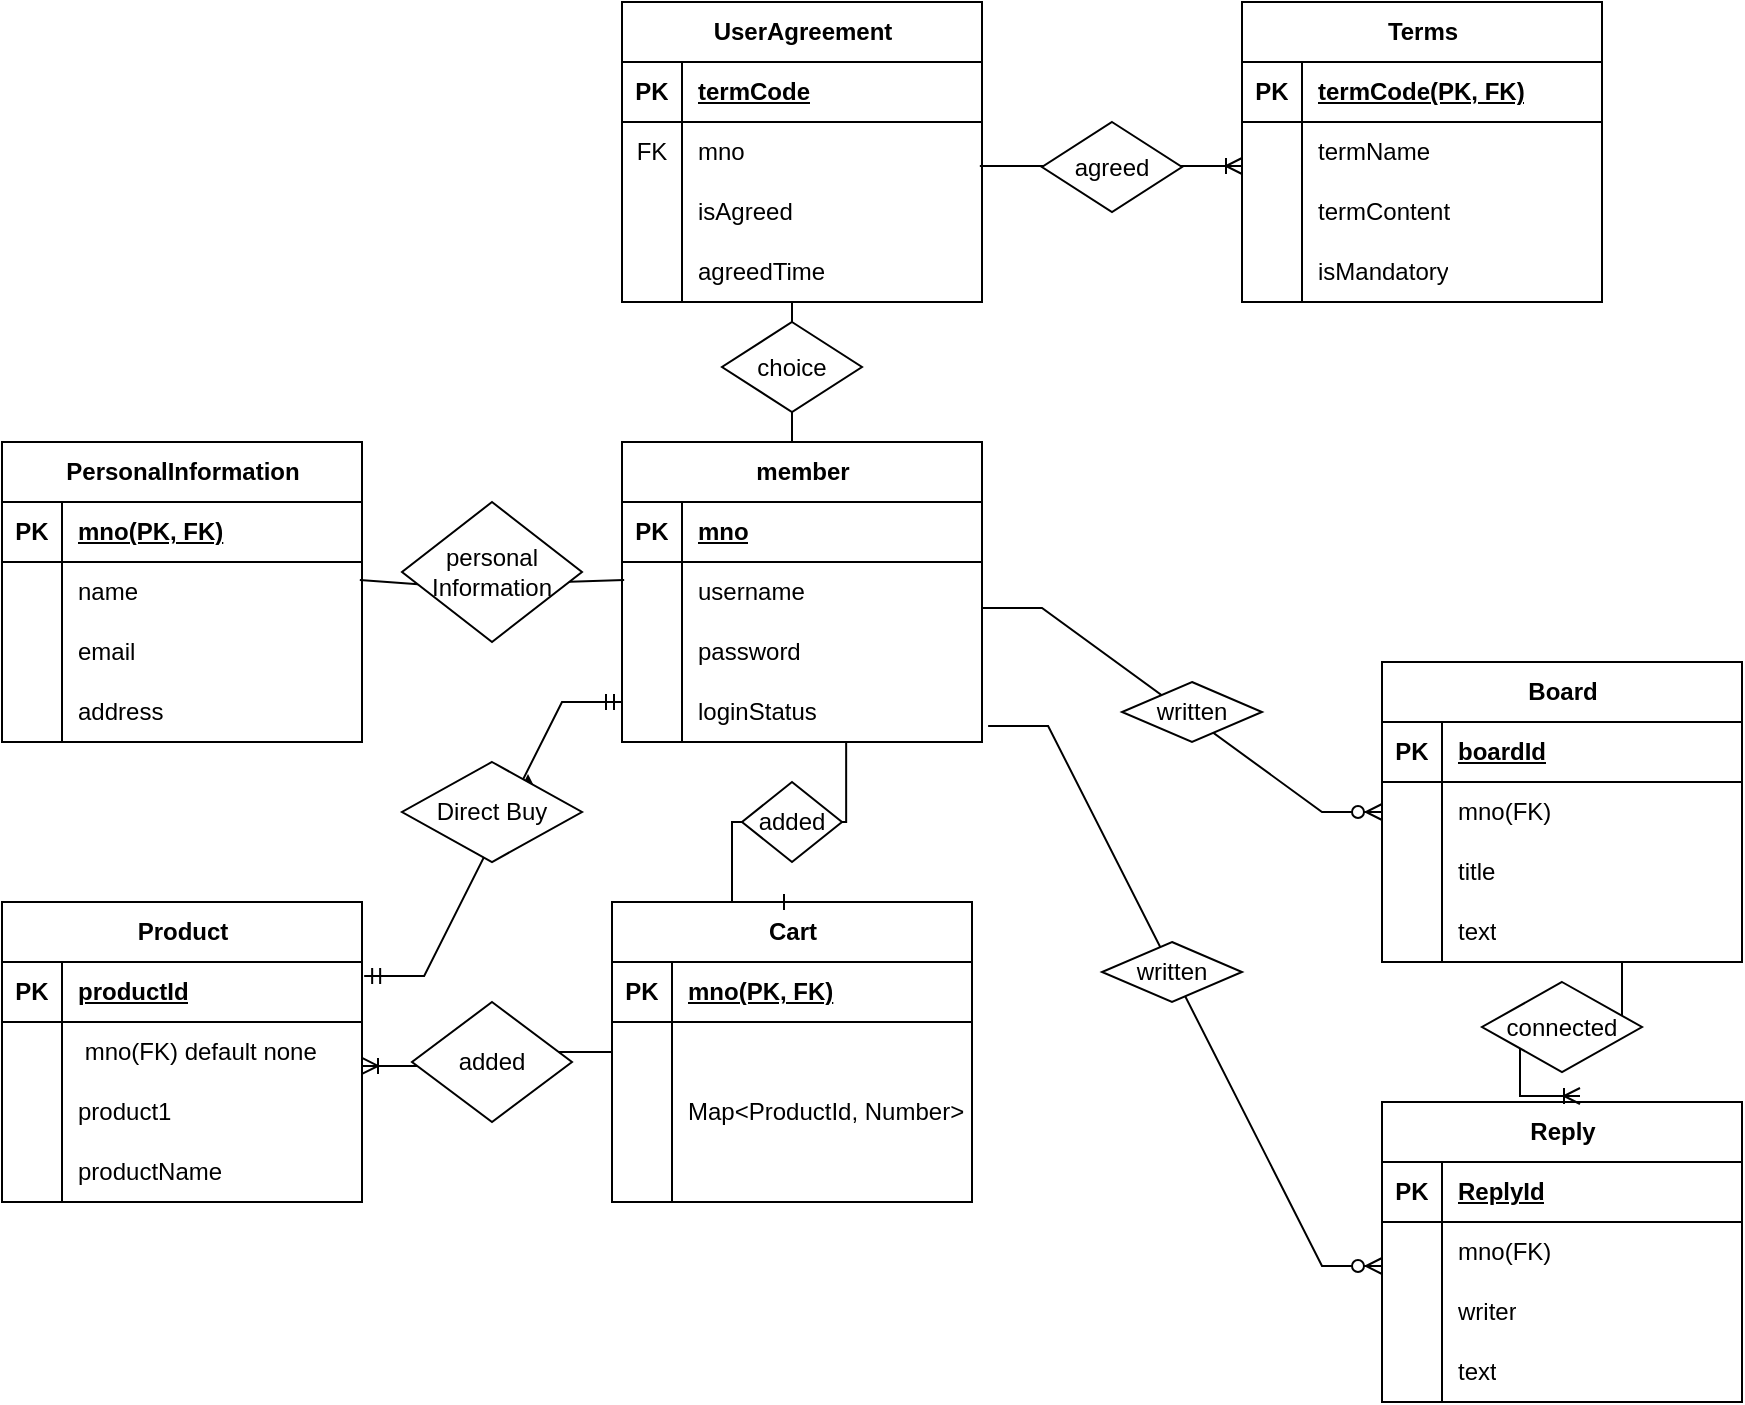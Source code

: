 <mxfile version="20.5.3" type="embed"><diagram id="R2lEEEUBdFMjLlhIrx00" name="Page-1"><mxGraphModel dx="904" dy="784" grid="1" gridSize="10" guides="1" tooltips="1" connect="1" arrows="1" fold="1" page="1" pageScale="1" pageWidth="1100" pageHeight="850" math="0" shadow="0" extFonts="Permanent Marker^https://fonts.googleapis.com/css?family=Permanent+Marker"><root><mxCell id="0"/><mxCell id="1" parent="0"/><mxCell id="i2YNCjc660yWQBa4LhTs-64" value="" style="edgeStyle=entityRelationEdgeStyle;fontSize=12;html=1;endArrow=ERoneToMany;rounded=0;exitX=0.994;exitY=0.733;exitDx=0;exitDy=0;exitPerimeter=0;" parent="1" source="i2YNCjc660yWQBa4LhTs-5" edge="1"><mxGeometry width="100" height="100" relative="1" as="geometry"><mxPoint x="650" y="112" as="sourcePoint"/><mxPoint x="760" y="112" as="targetPoint"/></mxGeometry></mxCell><mxCell id="i2YNCjc660yWQBa4LhTs-63" value="" style="endArrow=none;html=1;rounded=0;entryX=0.006;entryY=0.3;entryDx=0;entryDy=0;entryPerimeter=0;exitX=0.994;exitY=0.3;exitDx=0;exitDy=0;exitPerimeter=0;" parent="1" source="i2YNCjc660yWQBa4LhTs-44" target="8PRKSNbbLm6YGGewWkHB-5" edge="1"><mxGeometry relative="1" as="geometry"><mxPoint x="330" y="322" as="sourcePoint"/><mxPoint x="440.08" y="322" as="targetPoint"/><Array as="points"><mxPoint x="360" y="322"/></Array></mxGeometry></mxCell><mxCell id="i2YNCjc660yWQBa4LhTs-59" value="" style="line;strokeWidth=1;rotatable=0;dashed=0;labelPosition=right;align=left;verticalAlign=middle;spacingTop=0;spacingLeft=6;points=[];portConstraint=eastwest;direction=south;" parent="1" vertex="1"><mxGeometry x="530" y="180" width="10" height="70" as="geometry"/></mxCell><mxCell id="8PRKSNbbLm6YGGewWkHB-1" value="member" style="shape=table;startSize=30;container=1;collapsible=1;childLayout=tableLayout;fixedRows=1;rowLines=0;fontStyle=1;align=center;resizeLast=1;html=1;" parent="1" vertex="1"><mxGeometry x="450" y="250" width="180" height="150" as="geometry"/></mxCell><mxCell id="8PRKSNbbLm6YGGewWkHB-2" value="" style="shape=tableRow;horizontal=0;startSize=0;swimlaneHead=0;swimlaneBody=0;fillColor=none;collapsible=0;dropTarget=0;points=[[0,0.5],[1,0.5]];portConstraint=eastwest;top=0;left=0;right=0;bottom=1;" parent="8PRKSNbbLm6YGGewWkHB-1" vertex="1"><mxGeometry y="30" width="180" height="30" as="geometry"/></mxCell><mxCell id="8PRKSNbbLm6YGGewWkHB-3" value="PK" style="shape=partialRectangle;connectable=0;fillColor=none;top=0;left=0;bottom=0;right=0;fontStyle=1;overflow=hidden;whiteSpace=wrap;html=1;" parent="8PRKSNbbLm6YGGewWkHB-2" vertex="1"><mxGeometry width="30" height="30" as="geometry"><mxRectangle width="30" height="30" as="alternateBounds"/></mxGeometry></mxCell><mxCell id="8PRKSNbbLm6YGGewWkHB-4" value="mno" style="shape=partialRectangle;connectable=0;fillColor=none;top=0;left=0;bottom=0;right=0;align=left;spacingLeft=6;fontStyle=5;overflow=hidden;whiteSpace=wrap;html=1;" parent="8PRKSNbbLm6YGGewWkHB-2" vertex="1"><mxGeometry x="30" width="150" height="30" as="geometry"><mxRectangle width="150" height="30" as="alternateBounds"/></mxGeometry></mxCell><mxCell id="8PRKSNbbLm6YGGewWkHB-5" value="" style="shape=tableRow;horizontal=0;startSize=0;swimlaneHead=0;swimlaneBody=0;fillColor=none;collapsible=0;dropTarget=0;points=[[0,0.5],[1,0.5]];portConstraint=eastwest;top=0;left=0;right=0;bottom=0;" parent="8PRKSNbbLm6YGGewWkHB-1" vertex="1"><mxGeometry y="60" width="180" height="30" as="geometry"/></mxCell><mxCell id="8PRKSNbbLm6YGGewWkHB-6" value="" style="shape=partialRectangle;connectable=0;fillColor=none;top=0;left=0;bottom=0;right=0;editable=1;overflow=hidden;whiteSpace=wrap;html=1;" parent="8PRKSNbbLm6YGGewWkHB-5" vertex="1"><mxGeometry width="30" height="30" as="geometry"><mxRectangle width="30" height="30" as="alternateBounds"/></mxGeometry></mxCell><mxCell id="8PRKSNbbLm6YGGewWkHB-7" value="username" style="shape=partialRectangle;connectable=0;fillColor=none;top=0;left=0;bottom=0;right=0;align=left;spacingLeft=6;overflow=hidden;whiteSpace=wrap;html=1;" parent="8PRKSNbbLm6YGGewWkHB-5" vertex="1"><mxGeometry x="30" width="150" height="30" as="geometry"><mxRectangle width="150" height="30" as="alternateBounds"/></mxGeometry></mxCell><mxCell id="8PRKSNbbLm6YGGewWkHB-8" value="" style="shape=tableRow;horizontal=0;startSize=0;swimlaneHead=0;swimlaneBody=0;fillColor=none;collapsible=0;dropTarget=0;points=[[0,0.5],[1,0.5]];portConstraint=eastwest;top=0;left=0;right=0;bottom=0;" parent="8PRKSNbbLm6YGGewWkHB-1" vertex="1"><mxGeometry y="90" width="180" height="30" as="geometry"/></mxCell><mxCell id="8PRKSNbbLm6YGGewWkHB-9" value="" style="shape=partialRectangle;connectable=0;fillColor=none;top=0;left=0;bottom=0;right=0;editable=1;overflow=hidden;whiteSpace=wrap;html=1;" parent="8PRKSNbbLm6YGGewWkHB-8" vertex="1"><mxGeometry width="30" height="30" as="geometry"><mxRectangle width="30" height="30" as="alternateBounds"/></mxGeometry></mxCell><mxCell id="8PRKSNbbLm6YGGewWkHB-10" value="password" style="shape=partialRectangle;connectable=0;fillColor=none;top=0;left=0;bottom=0;right=0;align=left;spacingLeft=6;overflow=hidden;whiteSpace=wrap;html=1;" parent="8PRKSNbbLm6YGGewWkHB-8" vertex="1"><mxGeometry x="30" width="150" height="30" as="geometry"><mxRectangle width="150" height="30" as="alternateBounds"/></mxGeometry></mxCell><mxCell id="8PRKSNbbLm6YGGewWkHB-11" value="" style="shape=tableRow;horizontal=0;startSize=0;swimlaneHead=0;swimlaneBody=0;fillColor=none;collapsible=0;dropTarget=0;points=[[0,0.5],[1,0.5]];portConstraint=eastwest;top=0;left=0;right=0;bottom=0;" parent="8PRKSNbbLm6YGGewWkHB-1" vertex="1"><mxGeometry y="120" width="180" height="30" as="geometry"/></mxCell><mxCell id="8PRKSNbbLm6YGGewWkHB-12" value="" style="shape=partialRectangle;connectable=0;fillColor=none;top=0;left=0;bottom=0;right=0;editable=1;overflow=hidden;whiteSpace=wrap;html=1;" parent="8PRKSNbbLm6YGGewWkHB-11" vertex="1"><mxGeometry width="30" height="30" as="geometry"><mxRectangle width="30" height="30" as="alternateBounds"/></mxGeometry></mxCell><mxCell id="8PRKSNbbLm6YGGewWkHB-13" value="loginStatus" style="shape=partialRectangle;connectable=0;fillColor=none;top=0;left=0;bottom=0;right=0;align=left;spacingLeft=6;overflow=hidden;whiteSpace=wrap;html=1;" parent="8PRKSNbbLm6YGGewWkHB-11" vertex="1"><mxGeometry x="30" width="150" height="30" as="geometry"><mxRectangle width="150" height="30" as="alternateBounds"/></mxGeometry></mxCell><mxCell id="i2YNCjc660yWQBa4LhTs-1" value="UserAgreement" style="shape=table;startSize=30;container=1;collapsible=1;childLayout=tableLayout;fixedRows=1;rowLines=0;fontStyle=1;align=center;resizeLast=1;html=1;" parent="1" vertex="1"><mxGeometry x="450" y="30" width="180" height="150" as="geometry"/></mxCell><mxCell id="i2YNCjc660yWQBa4LhTs-2" value="" style="shape=tableRow;horizontal=0;startSize=0;swimlaneHead=0;swimlaneBody=0;fillColor=none;collapsible=0;dropTarget=0;points=[[0,0.5],[1,0.5]];portConstraint=eastwest;top=0;left=0;right=0;bottom=1;" parent="i2YNCjc660yWQBa4LhTs-1" vertex="1"><mxGeometry y="30" width="180" height="30" as="geometry"/></mxCell><mxCell id="i2YNCjc660yWQBa4LhTs-3" value="PK" style="shape=partialRectangle;connectable=0;fillColor=none;top=0;left=0;bottom=0;right=0;fontStyle=1;overflow=hidden;whiteSpace=wrap;html=1;" parent="i2YNCjc660yWQBa4LhTs-2" vertex="1"><mxGeometry width="30" height="30" as="geometry"><mxRectangle width="30" height="30" as="alternateBounds"/></mxGeometry></mxCell><mxCell id="i2YNCjc660yWQBa4LhTs-4" value="termCode" style="shape=partialRectangle;connectable=0;fillColor=none;top=0;left=0;bottom=0;right=0;align=left;spacingLeft=6;fontStyle=5;overflow=hidden;whiteSpace=wrap;html=1;" parent="i2YNCjc660yWQBa4LhTs-2" vertex="1"><mxGeometry x="30" width="150" height="30" as="geometry"><mxRectangle width="150" height="30" as="alternateBounds"/></mxGeometry></mxCell><mxCell id="i2YNCjc660yWQBa4LhTs-5" value="" style="shape=tableRow;horizontal=0;startSize=0;swimlaneHead=0;swimlaneBody=0;fillColor=none;collapsible=0;dropTarget=0;points=[[0,0.5],[1,0.5]];portConstraint=eastwest;top=0;left=0;right=0;bottom=0;" parent="i2YNCjc660yWQBa4LhTs-1" vertex="1"><mxGeometry y="60" width="180" height="30" as="geometry"/></mxCell><mxCell id="i2YNCjc660yWQBa4LhTs-6" value="FK" style="shape=partialRectangle;connectable=0;fillColor=none;top=0;left=0;bottom=0;right=0;editable=1;overflow=hidden;whiteSpace=wrap;html=1;" parent="i2YNCjc660yWQBa4LhTs-5" vertex="1"><mxGeometry width="30" height="30" as="geometry"><mxRectangle width="30" height="30" as="alternateBounds"/></mxGeometry></mxCell><mxCell id="i2YNCjc660yWQBa4LhTs-7" value="mno" style="shape=partialRectangle;connectable=0;fillColor=none;top=0;left=0;bottom=0;right=0;align=left;spacingLeft=6;overflow=hidden;whiteSpace=wrap;html=1;" parent="i2YNCjc660yWQBa4LhTs-5" vertex="1"><mxGeometry x="30" width="150" height="30" as="geometry"><mxRectangle width="150" height="30" as="alternateBounds"/></mxGeometry></mxCell><mxCell id="i2YNCjc660yWQBa4LhTs-8" value="" style="shape=tableRow;horizontal=0;startSize=0;swimlaneHead=0;swimlaneBody=0;fillColor=none;collapsible=0;dropTarget=0;points=[[0,0.5],[1,0.5]];portConstraint=eastwest;top=0;left=0;right=0;bottom=0;" parent="i2YNCjc660yWQBa4LhTs-1" vertex="1"><mxGeometry y="90" width="180" height="30" as="geometry"/></mxCell><mxCell id="i2YNCjc660yWQBa4LhTs-9" value="" style="shape=partialRectangle;connectable=0;fillColor=none;top=0;left=0;bottom=0;right=0;editable=1;overflow=hidden;whiteSpace=wrap;html=1;" parent="i2YNCjc660yWQBa4LhTs-8" vertex="1"><mxGeometry width="30" height="30" as="geometry"><mxRectangle width="30" height="30" as="alternateBounds"/></mxGeometry></mxCell><mxCell id="i2YNCjc660yWQBa4LhTs-10" value="isAgreed" style="shape=partialRectangle;connectable=0;fillColor=none;top=0;left=0;bottom=0;right=0;align=left;spacingLeft=6;overflow=hidden;whiteSpace=wrap;html=1;" parent="i2YNCjc660yWQBa4LhTs-8" vertex="1"><mxGeometry x="30" width="150" height="30" as="geometry"><mxRectangle width="150" height="30" as="alternateBounds"/></mxGeometry></mxCell><mxCell id="i2YNCjc660yWQBa4LhTs-11" value="" style="shape=tableRow;horizontal=0;startSize=0;swimlaneHead=0;swimlaneBody=0;fillColor=none;collapsible=0;dropTarget=0;points=[[0,0.5],[1,0.5]];portConstraint=eastwest;top=0;left=0;right=0;bottom=0;" parent="i2YNCjc660yWQBa4LhTs-1" vertex="1"><mxGeometry y="120" width="180" height="30" as="geometry"/></mxCell><mxCell id="i2YNCjc660yWQBa4LhTs-12" value="" style="shape=partialRectangle;connectable=0;fillColor=none;top=0;left=0;bottom=0;right=0;editable=1;overflow=hidden;whiteSpace=wrap;html=1;" parent="i2YNCjc660yWQBa4LhTs-11" vertex="1"><mxGeometry width="30" height="30" as="geometry"><mxRectangle width="30" height="30" as="alternateBounds"/></mxGeometry></mxCell><mxCell id="i2YNCjc660yWQBa4LhTs-13" value="agreedTime" style="shape=partialRectangle;connectable=0;fillColor=none;top=0;left=0;bottom=0;right=0;align=left;spacingLeft=6;overflow=hidden;whiteSpace=wrap;html=1;" parent="i2YNCjc660yWQBa4LhTs-11" vertex="1"><mxGeometry x="30" width="150" height="30" as="geometry"><mxRectangle width="150" height="30" as="alternateBounds"/></mxGeometry></mxCell><mxCell id="i2YNCjc660yWQBa4LhTs-14" value="Terms" style="shape=table;startSize=30;container=1;collapsible=1;childLayout=tableLayout;fixedRows=1;rowLines=0;fontStyle=1;align=center;resizeLast=1;html=1;" parent="1" vertex="1"><mxGeometry x="760" y="30" width="180" height="150" as="geometry"/></mxCell><mxCell id="i2YNCjc660yWQBa4LhTs-15" value="" style="shape=tableRow;horizontal=0;startSize=0;swimlaneHead=0;swimlaneBody=0;fillColor=none;collapsible=0;dropTarget=0;points=[[0,0.5],[1,0.5]];portConstraint=eastwest;top=0;left=0;right=0;bottom=1;" parent="i2YNCjc660yWQBa4LhTs-14" vertex="1"><mxGeometry y="30" width="180" height="30" as="geometry"/></mxCell><mxCell id="i2YNCjc660yWQBa4LhTs-16" value="PK" style="shape=partialRectangle;connectable=0;fillColor=none;top=0;left=0;bottom=0;right=0;fontStyle=1;overflow=hidden;whiteSpace=wrap;html=1;" parent="i2YNCjc660yWQBa4LhTs-15" vertex="1"><mxGeometry width="30" height="30" as="geometry"><mxRectangle width="30" height="30" as="alternateBounds"/></mxGeometry></mxCell><mxCell id="i2YNCjc660yWQBa4LhTs-17" value="termCode(PK, FK)" style="shape=partialRectangle;connectable=0;fillColor=none;top=0;left=0;bottom=0;right=0;align=left;spacingLeft=6;fontStyle=5;overflow=hidden;whiteSpace=wrap;html=1;" parent="i2YNCjc660yWQBa4LhTs-15" vertex="1"><mxGeometry x="30" width="150" height="30" as="geometry"><mxRectangle width="150" height="30" as="alternateBounds"/></mxGeometry></mxCell><mxCell id="i2YNCjc660yWQBa4LhTs-18" value="" style="shape=tableRow;horizontal=0;startSize=0;swimlaneHead=0;swimlaneBody=0;fillColor=none;collapsible=0;dropTarget=0;points=[[0,0.5],[1,0.5]];portConstraint=eastwest;top=0;left=0;right=0;bottom=0;" parent="i2YNCjc660yWQBa4LhTs-14" vertex="1"><mxGeometry y="60" width="180" height="30" as="geometry"/></mxCell><mxCell id="i2YNCjc660yWQBa4LhTs-19" value="" style="shape=partialRectangle;connectable=0;fillColor=none;top=0;left=0;bottom=0;right=0;editable=1;overflow=hidden;whiteSpace=wrap;html=1;" parent="i2YNCjc660yWQBa4LhTs-18" vertex="1"><mxGeometry width="30" height="30" as="geometry"><mxRectangle width="30" height="30" as="alternateBounds"/></mxGeometry></mxCell><mxCell id="i2YNCjc660yWQBa4LhTs-20" value="termName" style="shape=partialRectangle;connectable=0;fillColor=none;top=0;left=0;bottom=0;right=0;align=left;spacingLeft=6;overflow=hidden;whiteSpace=wrap;html=1;" parent="i2YNCjc660yWQBa4LhTs-18" vertex="1"><mxGeometry x="30" width="150" height="30" as="geometry"><mxRectangle width="150" height="30" as="alternateBounds"/></mxGeometry></mxCell><mxCell id="i2YNCjc660yWQBa4LhTs-21" value="" style="shape=tableRow;horizontal=0;startSize=0;swimlaneHead=0;swimlaneBody=0;fillColor=none;collapsible=0;dropTarget=0;points=[[0,0.5],[1,0.5]];portConstraint=eastwest;top=0;left=0;right=0;bottom=0;" parent="i2YNCjc660yWQBa4LhTs-14" vertex="1"><mxGeometry y="90" width="180" height="30" as="geometry"/></mxCell><mxCell id="i2YNCjc660yWQBa4LhTs-22" value="" style="shape=partialRectangle;connectable=0;fillColor=none;top=0;left=0;bottom=0;right=0;editable=1;overflow=hidden;whiteSpace=wrap;html=1;" parent="i2YNCjc660yWQBa4LhTs-21" vertex="1"><mxGeometry width="30" height="30" as="geometry"><mxRectangle width="30" height="30" as="alternateBounds"/></mxGeometry></mxCell><mxCell id="i2YNCjc660yWQBa4LhTs-23" value="termContent" style="shape=partialRectangle;connectable=0;fillColor=none;top=0;left=0;bottom=0;right=0;align=left;spacingLeft=6;overflow=hidden;whiteSpace=wrap;html=1;" parent="i2YNCjc660yWQBa4LhTs-21" vertex="1"><mxGeometry x="30" width="150" height="30" as="geometry"><mxRectangle width="150" height="30" as="alternateBounds"/></mxGeometry></mxCell><mxCell id="i2YNCjc660yWQBa4LhTs-24" value="" style="shape=tableRow;horizontal=0;startSize=0;swimlaneHead=0;swimlaneBody=0;fillColor=none;collapsible=0;dropTarget=0;points=[[0,0.5],[1,0.5]];portConstraint=eastwest;top=0;left=0;right=0;bottom=0;" parent="i2YNCjc660yWQBa4LhTs-14" vertex="1"><mxGeometry y="120" width="180" height="30" as="geometry"/></mxCell><mxCell id="i2YNCjc660yWQBa4LhTs-25" value="" style="shape=partialRectangle;connectable=0;fillColor=none;top=0;left=0;bottom=0;right=0;editable=1;overflow=hidden;whiteSpace=wrap;html=1;" parent="i2YNCjc660yWQBa4LhTs-24" vertex="1"><mxGeometry width="30" height="30" as="geometry"><mxRectangle width="30" height="30" as="alternateBounds"/></mxGeometry></mxCell><mxCell id="i2YNCjc660yWQBa4LhTs-26" value="isMandatory" style="shape=partialRectangle;connectable=0;fillColor=none;top=0;left=0;bottom=0;right=0;align=left;spacingLeft=6;overflow=hidden;whiteSpace=wrap;html=1;" parent="i2YNCjc660yWQBa4LhTs-24" vertex="1"><mxGeometry x="30" width="150" height="30" as="geometry"><mxRectangle width="150" height="30" as="alternateBounds"/></mxGeometry></mxCell><mxCell id="i2YNCjc660yWQBa4LhTs-40" value="PersonalInformation" style="shape=table;startSize=30;container=1;collapsible=1;childLayout=tableLayout;fixedRows=1;rowLines=0;fontStyle=1;align=center;resizeLast=1;html=1;" parent="1" vertex="1"><mxGeometry x="140" y="250" width="180" height="150" as="geometry"/></mxCell><mxCell id="i2YNCjc660yWQBa4LhTs-41" value="" style="shape=tableRow;horizontal=0;startSize=0;swimlaneHead=0;swimlaneBody=0;fillColor=none;collapsible=0;dropTarget=0;points=[[0,0.5],[1,0.5]];portConstraint=eastwest;top=0;left=0;right=0;bottom=1;" parent="i2YNCjc660yWQBa4LhTs-40" vertex="1"><mxGeometry y="30" width="180" height="30" as="geometry"/></mxCell><mxCell id="i2YNCjc660yWQBa4LhTs-42" value="PK" style="shape=partialRectangle;connectable=0;fillColor=none;top=0;left=0;bottom=0;right=0;fontStyle=1;overflow=hidden;whiteSpace=wrap;html=1;" parent="i2YNCjc660yWQBa4LhTs-41" vertex="1"><mxGeometry width="30" height="30" as="geometry"><mxRectangle width="30" height="30" as="alternateBounds"/></mxGeometry></mxCell><mxCell id="i2YNCjc660yWQBa4LhTs-43" value="mno(PK, FK)" style="shape=partialRectangle;connectable=0;fillColor=none;top=0;left=0;bottom=0;right=0;align=left;spacingLeft=6;fontStyle=5;overflow=hidden;whiteSpace=wrap;html=1;" parent="i2YNCjc660yWQBa4LhTs-41" vertex="1"><mxGeometry x="30" width="150" height="30" as="geometry"><mxRectangle width="150" height="30" as="alternateBounds"/></mxGeometry></mxCell><mxCell id="i2YNCjc660yWQBa4LhTs-44" value="" style="shape=tableRow;horizontal=0;startSize=0;swimlaneHead=0;swimlaneBody=0;fillColor=none;collapsible=0;dropTarget=0;points=[[0,0.5],[1,0.5]];portConstraint=eastwest;top=0;left=0;right=0;bottom=0;" parent="i2YNCjc660yWQBa4LhTs-40" vertex="1"><mxGeometry y="60" width="180" height="30" as="geometry"/></mxCell><mxCell id="i2YNCjc660yWQBa4LhTs-45" value="" style="shape=partialRectangle;connectable=0;fillColor=none;top=0;left=0;bottom=0;right=0;editable=1;overflow=hidden;whiteSpace=wrap;html=1;" parent="i2YNCjc660yWQBa4LhTs-44" vertex="1"><mxGeometry width="30" height="30" as="geometry"><mxRectangle width="30" height="30" as="alternateBounds"/></mxGeometry></mxCell><mxCell id="i2YNCjc660yWQBa4LhTs-46" value="name" style="shape=partialRectangle;connectable=0;fillColor=none;top=0;left=0;bottom=0;right=0;align=left;spacingLeft=6;overflow=hidden;whiteSpace=wrap;html=1;" parent="i2YNCjc660yWQBa4LhTs-44" vertex="1"><mxGeometry x="30" width="150" height="30" as="geometry"><mxRectangle width="150" height="30" as="alternateBounds"/></mxGeometry></mxCell><mxCell id="i2YNCjc660yWQBa4LhTs-47" value="" style="shape=tableRow;horizontal=0;startSize=0;swimlaneHead=0;swimlaneBody=0;fillColor=none;collapsible=0;dropTarget=0;points=[[0,0.5],[1,0.5]];portConstraint=eastwest;top=0;left=0;right=0;bottom=0;" parent="i2YNCjc660yWQBa4LhTs-40" vertex="1"><mxGeometry y="90" width="180" height="30" as="geometry"/></mxCell><mxCell id="i2YNCjc660yWQBa4LhTs-48" value="" style="shape=partialRectangle;connectable=0;fillColor=none;top=0;left=0;bottom=0;right=0;editable=1;overflow=hidden;whiteSpace=wrap;html=1;" parent="i2YNCjc660yWQBa4LhTs-47" vertex="1"><mxGeometry width="30" height="30" as="geometry"><mxRectangle width="30" height="30" as="alternateBounds"/></mxGeometry></mxCell><mxCell id="i2YNCjc660yWQBa4LhTs-49" value="email" style="shape=partialRectangle;connectable=0;fillColor=none;top=0;left=0;bottom=0;right=0;align=left;spacingLeft=6;overflow=hidden;whiteSpace=wrap;html=1;" parent="i2YNCjc660yWQBa4LhTs-47" vertex="1"><mxGeometry x="30" width="150" height="30" as="geometry"><mxRectangle width="150" height="30" as="alternateBounds"/></mxGeometry></mxCell><mxCell id="i2YNCjc660yWQBa4LhTs-50" value="" style="shape=tableRow;horizontal=0;startSize=0;swimlaneHead=0;swimlaneBody=0;fillColor=none;collapsible=0;dropTarget=0;points=[[0,0.5],[1,0.5]];portConstraint=eastwest;top=0;left=0;right=0;bottom=0;" parent="i2YNCjc660yWQBa4LhTs-40" vertex="1"><mxGeometry y="120" width="180" height="30" as="geometry"/></mxCell><mxCell id="i2YNCjc660yWQBa4LhTs-51" value="" style="shape=partialRectangle;connectable=0;fillColor=none;top=0;left=0;bottom=0;right=0;editable=1;overflow=hidden;whiteSpace=wrap;html=1;" parent="i2YNCjc660yWQBa4LhTs-50" vertex="1"><mxGeometry width="30" height="30" as="geometry"><mxRectangle width="30" height="30" as="alternateBounds"/></mxGeometry></mxCell><mxCell id="i2YNCjc660yWQBa4LhTs-52" value="address" style="shape=partialRectangle;connectable=0;fillColor=none;top=0;left=0;bottom=0;right=0;align=left;spacingLeft=6;overflow=hidden;whiteSpace=wrap;html=1;" parent="i2YNCjc660yWQBa4LhTs-50" vertex="1"><mxGeometry x="30" width="150" height="30" as="geometry"><mxRectangle width="150" height="30" as="alternateBounds"/></mxGeometry></mxCell><mxCell id="i2YNCjc660yWQBa4LhTs-53" value="agreed" style="shape=rhombus;perimeter=rhombusPerimeter;whiteSpace=wrap;html=1;align=center;" parent="1" vertex="1"><mxGeometry x="660" y="90" width="70" height="45" as="geometry"/></mxCell><mxCell id="i2YNCjc660yWQBa4LhTs-58" value="choice" style="shape=rhombus;perimeter=rhombusPerimeter;whiteSpace=wrap;html=1;align=center;" parent="1" vertex="1"><mxGeometry x="500" y="190" width="70" height="45" as="geometry"/></mxCell><mxCell id="i2YNCjc660yWQBa4LhTs-60" value="personal&lt;br&gt;Information" style="shape=rhombus;perimeter=rhombusPerimeter;whiteSpace=wrap;html=1;align=center;" parent="1" vertex="1"><mxGeometry x="340" y="280" width="90" height="70" as="geometry"/></mxCell><mxCell id="i2YNCjc660yWQBa4LhTs-72" value="Cart" style="shape=table;startSize=30;container=1;collapsible=1;childLayout=tableLayout;fixedRows=1;rowLines=0;fontStyle=1;align=center;resizeLast=1;html=1;" parent="1" vertex="1"><mxGeometry x="445" y="480" width="180" height="150" as="geometry"/></mxCell><mxCell id="i2YNCjc660yWQBa4LhTs-73" value="" style="shape=tableRow;horizontal=0;startSize=0;swimlaneHead=0;swimlaneBody=0;fillColor=none;collapsible=0;dropTarget=0;points=[[0,0.5],[1,0.5]];portConstraint=eastwest;top=0;left=0;right=0;bottom=1;" parent="i2YNCjc660yWQBa4LhTs-72" vertex="1"><mxGeometry y="30" width="180" height="30" as="geometry"/></mxCell><mxCell id="i2YNCjc660yWQBa4LhTs-74" value="PK" style="shape=partialRectangle;connectable=0;fillColor=none;top=0;left=0;bottom=0;right=0;fontStyle=1;overflow=hidden;whiteSpace=wrap;html=1;" parent="i2YNCjc660yWQBa4LhTs-73" vertex="1"><mxGeometry width="30" height="30" as="geometry"><mxRectangle width="30" height="30" as="alternateBounds"/></mxGeometry></mxCell><mxCell id="i2YNCjc660yWQBa4LhTs-75" value="mno(PK, FK)" style="shape=partialRectangle;connectable=0;fillColor=none;top=0;left=0;bottom=0;right=0;align=left;spacingLeft=6;fontStyle=5;overflow=hidden;whiteSpace=wrap;html=1;" parent="i2YNCjc660yWQBa4LhTs-73" vertex="1"><mxGeometry x="30" width="150" height="30" as="geometry"><mxRectangle width="150" height="30" as="alternateBounds"/></mxGeometry></mxCell><mxCell id="i2YNCjc660yWQBa4LhTs-76" value="" style="shape=tableRow;horizontal=0;startSize=0;swimlaneHead=0;swimlaneBody=0;fillColor=none;collapsible=0;dropTarget=0;points=[[0,0.5],[1,0.5]];portConstraint=eastwest;top=0;left=0;right=0;bottom=0;" parent="i2YNCjc660yWQBa4LhTs-72" vertex="1"><mxGeometry y="60" width="180" height="30" as="geometry"/></mxCell><mxCell id="i2YNCjc660yWQBa4LhTs-77" value="" style="shape=partialRectangle;connectable=0;fillColor=none;top=0;left=0;bottom=0;right=0;editable=1;overflow=hidden;whiteSpace=wrap;html=1;" parent="i2YNCjc660yWQBa4LhTs-76" vertex="1"><mxGeometry width="30" height="30" as="geometry"><mxRectangle width="30" height="30" as="alternateBounds"/></mxGeometry></mxCell><mxCell id="i2YNCjc660yWQBa4LhTs-78" value="" style="shape=partialRectangle;connectable=0;fillColor=none;top=0;left=0;bottom=0;right=0;align=left;spacingLeft=6;overflow=hidden;whiteSpace=wrap;html=1;" parent="i2YNCjc660yWQBa4LhTs-76" vertex="1"><mxGeometry x="30" width="150" height="30" as="geometry"><mxRectangle width="150" height="30" as="alternateBounds"/></mxGeometry></mxCell><mxCell id="i2YNCjc660yWQBa4LhTs-79" value="" style="shape=tableRow;horizontal=0;startSize=0;swimlaneHead=0;swimlaneBody=0;fillColor=none;collapsible=0;dropTarget=0;points=[[0,0.5],[1,0.5]];portConstraint=eastwest;top=0;left=0;right=0;bottom=0;" parent="i2YNCjc660yWQBa4LhTs-72" vertex="1"><mxGeometry y="90" width="180" height="30" as="geometry"/></mxCell><mxCell id="i2YNCjc660yWQBa4LhTs-80" value="" style="shape=partialRectangle;connectable=0;fillColor=none;top=0;left=0;bottom=0;right=0;editable=1;overflow=hidden;whiteSpace=wrap;html=1;" parent="i2YNCjc660yWQBa4LhTs-79" vertex="1"><mxGeometry width="30" height="30" as="geometry"><mxRectangle width="30" height="30" as="alternateBounds"/></mxGeometry></mxCell><mxCell id="i2YNCjc660yWQBa4LhTs-81" value="Map&amp;lt;ProductId, Number&amp;gt;" style="shape=partialRectangle;connectable=0;fillColor=none;top=0;left=0;bottom=0;right=0;align=left;spacingLeft=6;overflow=hidden;whiteSpace=wrap;html=1;" parent="i2YNCjc660yWQBa4LhTs-79" vertex="1"><mxGeometry x="30" width="150" height="30" as="geometry"><mxRectangle width="150" height="30" as="alternateBounds"/></mxGeometry></mxCell><mxCell id="i2YNCjc660yWQBa4LhTs-82" value="" style="shape=tableRow;horizontal=0;startSize=0;swimlaneHead=0;swimlaneBody=0;fillColor=none;collapsible=0;dropTarget=0;points=[[0,0.5],[1,0.5]];portConstraint=eastwest;top=0;left=0;right=0;bottom=0;" parent="i2YNCjc660yWQBa4LhTs-72" vertex="1"><mxGeometry y="120" width="180" height="30" as="geometry"/></mxCell><mxCell id="i2YNCjc660yWQBa4LhTs-83" value="" style="shape=partialRectangle;connectable=0;fillColor=none;top=0;left=0;bottom=0;right=0;editable=1;overflow=hidden;whiteSpace=wrap;html=1;" parent="i2YNCjc660yWQBa4LhTs-82" vertex="1"><mxGeometry width="30" height="30" as="geometry"><mxRectangle width="30" height="30" as="alternateBounds"/></mxGeometry></mxCell><mxCell id="i2YNCjc660yWQBa4LhTs-84" value="" style="shape=partialRectangle;connectable=0;fillColor=none;top=0;left=0;bottom=0;right=0;align=left;spacingLeft=6;overflow=hidden;whiteSpace=wrap;html=1;" parent="i2YNCjc660yWQBa4LhTs-82" vertex="1"><mxGeometry x="30" width="150" height="30" as="geometry"><mxRectangle width="150" height="30" as="alternateBounds"/></mxGeometry></mxCell><mxCell id="i2YNCjc660yWQBa4LhTs-85" value="Product" style="shape=table;startSize=30;container=1;collapsible=1;childLayout=tableLayout;fixedRows=1;rowLines=0;fontStyle=1;align=center;resizeLast=1;html=1;" parent="1" vertex="1"><mxGeometry x="140" y="480" width="180" height="150" as="geometry"/></mxCell><mxCell id="i2YNCjc660yWQBa4LhTs-86" value="" style="shape=tableRow;horizontal=0;startSize=0;swimlaneHead=0;swimlaneBody=0;fillColor=none;collapsible=0;dropTarget=0;points=[[0,0.5],[1,0.5]];portConstraint=eastwest;top=0;left=0;right=0;bottom=1;" parent="i2YNCjc660yWQBa4LhTs-85" vertex="1"><mxGeometry y="30" width="180" height="30" as="geometry"/></mxCell><mxCell id="i2YNCjc660yWQBa4LhTs-87" value="PK" style="shape=partialRectangle;connectable=0;fillColor=none;top=0;left=0;bottom=0;right=0;fontStyle=1;overflow=hidden;whiteSpace=wrap;html=1;" parent="i2YNCjc660yWQBa4LhTs-86" vertex="1"><mxGeometry width="30" height="30" as="geometry"><mxRectangle width="30" height="30" as="alternateBounds"/></mxGeometry></mxCell><mxCell id="i2YNCjc660yWQBa4LhTs-88" value="productId" style="shape=partialRectangle;connectable=0;fillColor=none;top=0;left=0;bottom=0;right=0;align=left;spacingLeft=6;fontStyle=5;overflow=hidden;whiteSpace=wrap;html=1;" parent="i2YNCjc660yWQBa4LhTs-86" vertex="1"><mxGeometry x="30" width="150" height="30" as="geometry"><mxRectangle width="150" height="30" as="alternateBounds"/></mxGeometry></mxCell><mxCell id="i2YNCjc660yWQBa4LhTs-89" value="" style="shape=tableRow;horizontal=0;startSize=0;swimlaneHead=0;swimlaneBody=0;fillColor=none;collapsible=0;dropTarget=0;points=[[0,0.5],[1,0.5]];portConstraint=eastwest;top=0;left=0;right=0;bottom=0;" parent="i2YNCjc660yWQBa4LhTs-85" vertex="1"><mxGeometry y="60" width="180" height="30" as="geometry"/></mxCell><mxCell id="i2YNCjc660yWQBa4LhTs-90" value="" style="shape=partialRectangle;connectable=0;fillColor=none;top=0;left=0;bottom=0;right=0;editable=1;overflow=hidden;whiteSpace=wrap;html=1;" parent="i2YNCjc660yWQBa4LhTs-89" vertex="1"><mxGeometry width="30" height="30" as="geometry"><mxRectangle width="30" height="30" as="alternateBounds"/></mxGeometry></mxCell><mxCell id="i2YNCjc660yWQBa4LhTs-91" value="&amp;nbsp;mno(FK) default none" style="shape=partialRectangle;connectable=0;fillColor=none;top=0;left=0;bottom=0;right=0;align=left;spacingLeft=6;overflow=hidden;whiteSpace=wrap;html=1;" parent="i2YNCjc660yWQBa4LhTs-89" vertex="1"><mxGeometry x="30" width="150" height="30" as="geometry"><mxRectangle width="150" height="30" as="alternateBounds"/></mxGeometry></mxCell><mxCell id="i2YNCjc660yWQBa4LhTs-92" value="" style="shape=tableRow;horizontal=0;startSize=0;swimlaneHead=0;swimlaneBody=0;fillColor=none;collapsible=0;dropTarget=0;points=[[0,0.5],[1,0.5]];portConstraint=eastwest;top=0;left=0;right=0;bottom=0;" parent="i2YNCjc660yWQBa4LhTs-85" vertex="1"><mxGeometry y="90" width="180" height="30" as="geometry"/></mxCell><mxCell id="i2YNCjc660yWQBa4LhTs-93" value="" style="shape=partialRectangle;connectable=0;fillColor=none;top=0;left=0;bottom=0;right=0;editable=1;overflow=hidden;whiteSpace=wrap;html=1;" parent="i2YNCjc660yWQBa4LhTs-92" vertex="1"><mxGeometry width="30" height="30" as="geometry"><mxRectangle width="30" height="30" as="alternateBounds"/></mxGeometry></mxCell><mxCell id="i2YNCjc660yWQBa4LhTs-94" value="product1" style="shape=partialRectangle;connectable=0;fillColor=none;top=0;left=0;bottom=0;right=0;align=left;spacingLeft=6;overflow=hidden;whiteSpace=wrap;html=1;" parent="i2YNCjc660yWQBa4LhTs-92" vertex="1"><mxGeometry x="30" width="150" height="30" as="geometry"><mxRectangle width="150" height="30" as="alternateBounds"/></mxGeometry></mxCell><mxCell id="i2YNCjc660yWQBa4LhTs-95" value="" style="shape=tableRow;horizontal=0;startSize=0;swimlaneHead=0;swimlaneBody=0;fillColor=none;collapsible=0;dropTarget=0;points=[[0,0.5],[1,0.5]];portConstraint=eastwest;top=0;left=0;right=0;bottom=0;" parent="i2YNCjc660yWQBa4LhTs-85" vertex="1"><mxGeometry y="120" width="180" height="30" as="geometry"/></mxCell><mxCell id="i2YNCjc660yWQBa4LhTs-96" value="" style="shape=partialRectangle;connectable=0;fillColor=none;top=0;left=0;bottom=0;right=0;editable=1;overflow=hidden;whiteSpace=wrap;html=1;" parent="i2YNCjc660yWQBa4LhTs-95" vertex="1"><mxGeometry width="30" height="30" as="geometry"><mxRectangle width="30" height="30" as="alternateBounds"/></mxGeometry></mxCell><mxCell id="i2YNCjc660yWQBa4LhTs-97" value="productName" style="shape=partialRectangle;connectable=0;fillColor=none;top=0;left=0;bottom=0;right=0;align=left;spacingLeft=6;overflow=hidden;whiteSpace=wrap;html=1;" parent="i2YNCjc660yWQBa4LhTs-95" vertex="1"><mxGeometry x="30" width="150" height="30" as="geometry"><mxRectangle width="150" height="30" as="alternateBounds"/></mxGeometry></mxCell><mxCell id="i2YNCjc660yWQBa4LhTs-99" value="" style="edgeStyle=entityRelationEdgeStyle;fontSize=12;html=1;endArrow=ERmandOne;startArrow=ERmandOne;rounded=0;exitX=1.006;exitY=0.233;exitDx=0;exitDy=0;exitPerimeter=0;" parent="1" source="i2YNCjc660yWQBa4LhTs-86" edge="1"><mxGeometry width="100" height="100" relative="1" as="geometry"><mxPoint x="435" y="432.5" as="sourcePoint"/><mxPoint x="450" y="380" as="targetPoint"/></mxGeometry></mxCell><mxCell id="i2YNCjc660yWQBa4LhTs-101" style="edgeStyle=orthogonalEdgeStyle;rounded=0;orthogonalLoop=1;jettySize=auto;html=1;exitX=1;exitY=0;exitDx=0;exitDy=0;entryX=0.7;entryY=0.12;entryDx=0;entryDy=0;entryPerimeter=0;" parent="1" source="i2YNCjc660yWQBa4LhTs-98" target="i2YNCjc660yWQBa4LhTs-98" edge="1"><mxGeometry relative="1" as="geometry"/></mxCell><mxCell id="i2YNCjc660yWQBa4LhTs-98" value="Direct Buy" style="shape=rhombus;perimeter=rhombusPerimeter;whiteSpace=wrap;html=1;align=center;" parent="1" vertex="1"><mxGeometry x="340" y="410" width="90" height="50" as="geometry"/></mxCell><mxCell id="i2YNCjc660yWQBa4LhTs-103" value="" style="edgeStyle=entityRelationEdgeStyle;fontSize=12;html=1;endArrow=ERoneToMany;rounded=0;entryX=1;entryY=0.733;entryDx=0;entryDy=0;entryPerimeter=0;exitX=0;exitY=0.5;exitDx=0;exitDy=0;" parent="1" source="i2YNCjc660yWQBa4LhTs-76" target="i2YNCjc660yWQBa4LhTs-89" edge="1"><mxGeometry width="100" height="100" relative="1" as="geometry"><mxPoint x="450" y="560" as="sourcePoint"/><mxPoint x="750" y="390" as="targetPoint"/><Array as="points"><mxPoint x="390" y="560"/></Array></mxGeometry></mxCell><mxCell id="i2YNCjc660yWQBa4LhTs-105" value="added" style="shape=rhombus;perimeter=rhombusPerimeter;whiteSpace=wrap;html=1;align=center;" parent="1" vertex="1"><mxGeometry x="345" y="530" width="80" height="60" as="geometry"/></mxCell><mxCell id="i2YNCjc660yWQBa4LhTs-106" value="Board" style="shape=table;startSize=30;container=1;collapsible=1;childLayout=tableLayout;fixedRows=1;rowLines=0;fontStyle=1;align=center;resizeLast=1;html=1;" parent="1" vertex="1"><mxGeometry x="830" y="360" width="180" height="150" as="geometry"/></mxCell><mxCell id="i2YNCjc660yWQBa4LhTs-107" value="" style="shape=tableRow;horizontal=0;startSize=0;swimlaneHead=0;swimlaneBody=0;fillColor=none;collapsible=0;dropTarget=0;points=[[0,0.5],[1,0.5]];portConstraint=eastwest;top=0;left=0;right=0;bottom=1;" parent="i2YNCjc660yWQBa4LhTs-106" vertex="1"><mxGeometry y="30" width="180" height="30" as="geometry"/></mxCell><mxCell id="i2YNCjc660yWQBa4LhTs-108" value="PK" style="shape=partialRectangle;connectable=0;fillColor=none;top=0;left=0;bottom=0;right=0;fontStyle=1;overflow=hidden;whiteSpace=wrap;html=1;" parent="i2YNCjc660yWQBa4LhTs-107" vertex="1"><mxGeometry width="30" height="30" as="geometry"><mxRectangle width="30" height="30" as="alternateBounds"/></mxGeometry></mxCell><mxCell id="i2YNCjc660yWQBa4LhTs-109" value="boardId" style="shape=partialRectangle;connectable=0;fillColor=none;top=0;left=0;bottom=0;right=0;align=left;spacingLeft=6;fontStyle=5;overflow=hidden;whiteSpace=wrap;html=1;" parent="i2YNCjc660yWQBa4LhTs-107" vertex="1"><mxGeometry x="30" width="150" height="30" as="geometry"><mxRectangle width="150" height="30" as="alternateBounds"/></mxGeometry></mxCell><mxCell id="i2YNCjc660yWQBa4LhTs-110" value="" style="shape=tableRow;horizontal=0;startSize=0;swimlaneHead=0;swimlaneBody=0;fillColor=none;collapsible=0;dropTarget=0;points=[[0,0.5],[1,0.5]];portConstraint=eastwest;top=0;left=0;right=0;bottom=0;" parent="i2YNCjc660yWQBa4LhTs-106" vertex="1"><mxGeometry y="60" width="180" height="30" as="geometry"/></mxCell><mxCell id="i2YNCjc660yWQBa4LhTs-111" value="" style="shape=partialRectangle;connectable=0;fillColor=none;top=0;left=0;bottom=0;right=0;editable=1;overflow=hidden;whiteSpace=wrap;html=1;" parent="i2YNCjc660yWQBa4LhTs-110" vertex="1"><mxGeometry width="30" height="30" as="geometry"><mxRectangle width="30" height="30" as="alternateBounds"/></mxGeometry></mxCell><mxCell id="i2YNCjc660yWQBa4LhTs-112" value="mno(FK)" style="shape=partialRectangle;connectable=0;fillColor=none;top=0;left=0;bottom=0;right=0;align=left;spacingLeft=6;overflow=hidden;whiteSpace=wrap;html=1;" parent="i2YNCjc660yWQBa4LhTs-110" vertex="1"><mxGeometry x="30" width="150" height="30" as="geometry"><mxRectangle width="150" height="30" as="alternateBounds"/></mxGeometry></mxCell><mxCell id="i2YNCjc660yWQBa4LhTs-113" value="" style="shape=tableRow;horizontal=0;startSize=0;swimlaneHead=0;swimlaneBody=0;fillColor=none;collapsible=0;dropTarget=0;points=[[0,0.5],[1,0.5]];portConstraint=eastwest;top=0;left=0;right=0;bottom=0;" parent="i2YNCjc660yWQBa4LhTs-106" vertex="1"><mxGeometry y="90" width="180" height="30" as="geometry"/></mxCell><mxCell id="i2YNCjc660yWQBa4LhTs-114" value="" style="shape=partialRectangle;connectable=0;fillColor=none;top=0;left=0;bottom=0;right=0;editable=1;overflow=hidden;whiteSpace=wrap;html=1;" parent="i2YNCjc660yWQBa4LhTs-113" vertex="1"><mxGeometry width="30" height="30" as="geometry"><mxRectangle width="30" height="30" as="alternateBounds"/></mxGeometry></mxCell><mxCell id="i2YNCjc660yWQBa4LhTs-115" value="title" style="shape=partialRectangle;connectable=0;fillColor=none;top=0;left=0;bottom=0;right=0;align=left;spacingLeft=6;overflow=hidden;whiteSpace=wrap;html=1;" parent="i2YNCjc660yWQBa4LhTs-113" vertex="1"><mxGeometry x="30" width="150" height="30" as="geometry"><mxRectangle width="150" height="30" as="alternateBounds"/></mxGeometry></mxCell><mxCell id="i2YNCjc660yWQBa4LhTs-116" value="" style="shape=tableRow;horizontal=0;startSize=0;swimlaneHead=0;swimlaneBody=0;fillColor=none;collapsible=0;dropTarget=0;points=[[0,0.5],[1,0.5]];portConstraint=eastwest;top=0;left=0;right=0;bottom=0;" parent="i2YNCjc660yWQBa4LhTs-106" vertex="1"><mxGeometry y="120" width="180" height="30" as="geometry"/></mxCell><mxCell id="i2YNCjc660yWQBa4LhTs-117" value="" style="shape=partialRectangle;connectable=0;fillColor=none;top=0;left=0;bottom=0;right=0;editable=1;overflow=hidden;whiteSpace=wrap;html=1;" parent="i2YNCjc660yWQBa4LhTs-116" vertex="1"><mxGeometry width="30" height="30" as="geometry"><mxRectangle width="30" height="30" as="alternateBounds"/></mxGeometry></mxCell><mxCell id="i2YNCjc660yWQBa4LhTs-118" value="text" style="shape=partialRectangle;connectable=0;fillColor=none;top=0;left=0;bottom=0;right=0;align=left;spacingLeft=6;overflow=hidden;whiteSpace=wrap;html=1;" parent="i2YNCjc660yWQBa4LhTs-116" vertex="1"><mxGeometry x="30" width="150" height="30" as="geometry"><mxRectangle width="150" height="30" as="alternateBounds"/></mxGeometry></mxCell><mxCell id="i2YNCjc660yWQBa4LhTs-119" value="Reply" style="shape=table;startSize=30;container=1;collapsible=1;childLayout=tableLayout;fixedRows=1;rowLines=0;fontStyle=1;align=center;resizeLast=1;html=1;" parent="1" vertex="1"><mxGeometry x="830" y="580" width="180" height="150" as="geometry"/></mxCell><mxCell id="i2YNCjc660yWQBa4LhTs-120" value="" style="shape=tableRow;horizontal=0;startSize=0;swimlaneHead=0;swimlaneBody=0;fillColor=none;collapsible=0;dropTarget=0;points=[[0,0.5],[1,0.5]];portConstraint=eastwest;top=0;left=0;right=0;bottom=1;" parent="i2YNCjc660yWQBa4LhTs-119" vertex="1"><mxGeometry y="30" width="180" height="30" as="geometry"/></mxCell><mxCell id="i2YNCjc660yWQBa4LhTs-121" value="PK" style="shape=partialRectangle;connectable=0;fillColor=none;top=0;left=0;bottom=0;right=0;fontStyle=1;overflow=hidden;whiteSpace=wrap;html=1;" parent="i2YNCjc660yWQBa4LhTs-120" vertex="1"><mxGeometry width="30" height="30" as="geometry"><mxRectangle width="30" height="30" as="alternateBounds"/></mxGeometry></mxCell><mxCell id="i2YNCjc660yWQBa4LhTs-122" value="ReplyId" style="shape=partialRectangle;connectable=0;fillColor=none;top=0;left=0;bottom=0;right=0;align=left;spacingLeft=6;fontStyle=5;overflow=hidden;whiteSpace=wrap;html=1;" parent="i2YNCjc660yWQBa4LhTs-120" vertex="1"><mxGeometry x="30" width="150" height="30" as="geometry"><mxRectangle width="150" height="30" as="alternateBounds"/></mxGeometry></mxCell><mxCell id="i2YNCjc660yWQBa4LhTs-123" value="" style="shape=tableRow;horizontal=0;startSize=0;swimlaneHead=0;swimlaneBody=0;fillColor=none;collapsible=0;dropTarget=0;points=[[0,0.5],[1,0.5]];portConstraint=eastwest;top=0;left=0;right=0;bottom=0;" parent="i2YNCjc660yWQBa4LhTs-119" vertex="1"><mxGeometry y="60" width="180" height="30" as="geometry"/></mxCell><mxCell id="i2YNCjc660yWQBa4LhTs-124" value="" style="shape=partialRectangle;connectable=0;fillColor=none;top=0;left=0;bottom=0;right=0;editable=1;overflow=hidden;whiteSpace=wrap;html=1;" parent="i2YNCjc660yWQBa4LhTs-123" vertex="1"><mxGeometry width="30" height="30" as="geometry"><mxRectangle width="30" height="30" as="alternateBounds"/></mxGeometry></mxCell><mxCell id="i2YNCjc660yWQBa4LhTs-125" value="mno(FK)" style="shape=partialRectangle;connectable=0;fillColor=none;top=0;left=0;bottom=0;right=0;align=left;spacingLeft=6;overflow=hidden;whiteSpace=wrap;html=1;" parent="i2YNCjc660yWQBa4LhTs-123" vertex="1"><mxGeometry x="30" width="150" height="30" as="geometry"><mxRectangle width="150" height="30" as="alternateBounds"/></mxGeometry></mxCell><mxCell id="i2YNCjc660yWQBa4LhTs-126" value="" style="shape=tableRow;horizontal=0;startSize=0;swimlaneHead=0;swimlaneBody=0;fillColor=none;collapsible=0;dropTarget=0;points=[[0,0.5],[1,0.5]];portConstraint=eastwest;top=0;left=0;right=0;bottom=0;" parent="i2YNCjc660yWQBa4LhTs-119" vertex="1"><mxGeometry y="90" width="180" height="30" as="geometry"/></mxCell><mxCell id="i2YNCjc660yWQBa4LhTs-127" value="" style="shape=partialRectangle;connectable=0;fillColor=none;top=0;left=0;bottom=0;right=0;editable=1;overflow=hidden;whiteSpace=wrap;html=1;" parent="i2YNCjc660yWQBa4LhTs-126" vertex="1"><mxGeometry width="30" height="30" as="geometry"><mxRectangle width="30" height="30" as="alternateBounds"/></mxGeometry></mxCell><mxCell id="i2YNCjc660yWQBa4LhTs-128" value="writer" style="shape=partialRectangle;connectable=0;fillColor=none;top=0;left=0;bottom=0;right=0;align=left;spacingLeft=6;overflow=hidden;whiteSpace=wrap;html=1;" parent="i2YNCjc660yWQBa4LhTs-126" vertex="1"><mxGeometry x="30" width="150" height="30" as="geometry"><mxRectangle width="150" height="30" as="alternateBounds"/></mxGeometry></mxCell><mxCell id="i2YNCjc660yWQBa4LhTs-129" value="" style="shape=tableRow;horizontal=0;startSize=0;swimlaneHead=0;swimlaneBody=0;fillColor=none;collapsible=0;dropTarget=0;points=[[0,0.5],[1,0.5]];portConstraint=eastwest;top=0;left=0;right=0;bottom=0;" parent="i2YNCjc660yWQBa4LhTs-119" vertex="1"><mxGeometry y="120" width="180" height="30" as="geometry"/></mxCell><mxCell id="i2YNCjc660yWQBa4LhTs-130" value="" style="shape=partialRectangle;connectable=0;fillColor=none;top=0;left=0;bottom=0;right=0;editable=1;overflow=hidden;whiteSpace=wrap;html=1;" parent="i2YNCjc660yWQBa4LhTs-129" vertex="1"><mxGeometry width="30" height="30" as="geometry"><mxRectangle width="30" height="30" as="alternateBounds"/></mxGeometry></mxCell><mxCell id="i2YNCjc660yWQBa4LhTs-131" value="text" style="shape=partialRectangle;connectable=0;fillColor=none;top=0;left=0;bottom=0;right=0;align=left;spacingLeft=6;overflow=hidden;whiteSpace=wrap;html=1;" parent="i2YNCjc660yWQBa4LhTs-129" vertex="1"><mxGeometry x="30" width="150" height="30" as="geometry"><mxRectangle width="150" height="30" as="alternateBounds"/></mxGeometry></mxCell><mxCell id="i2YNCjc660yWQBa4LhTs-133" value="" style="edgeStyle=entityRelationEdgeStyle;fontSize=12;html=1;endArrow=ERzeroToMany;endFill=1;rounded=0;entryX=0;entryY=0.5;entryDx=0;entryDy=0;" parent="1" target="i2YNCjc660yWQBa4LhTs-110" edge="1"><mxGeometry width="100" height="100" relative="1" as="geometry"><mxPoint x="630" y="333" as="sourcePoint"/><mxPoint x="760" y="300" as="targetPoint"/></mxGeometry></mxCell><mxCell id="i2YNCjc660yWQBa4LhTs-134" value="" style="edgeStyle=entityRelationEdgeStyle;fontSize=12;html=1;endArrow=ERzeroToMany;endFill=1;rounded=0;entryX=0;entryY=0.5;entryDx=0;entryDy=0;exitX=1.017;exitY=0.733;exitDx=0;exitDy=0;exitPerimeter=0;" parent="1" source="8PRKSNbbLm6YGGewWkHB-11" edge="1"><mxGeometry width="100" height="100" relative="1" as="geometry"><mxPoint x="630" y="560" as="sourcePoint"/><mxPoint x="830" y="662" as="targetPoint"/></mxGeometry></mxCell><mxCell id="i2YNCjc660yWQBa4LhTs-135" value="written" style="shape=rhombus;perimeter=rhombusPerimeter;whiteSpace=wrap;html=1;align=center;" parent="1" vertex="1"><mxGeometry x="700" y="370" width="70" height="30" as="geometry"/></mxCell><mxCell id="i2YNCjc660yWQBa4LhTs-136" value="written" style="shape=rhombus;perimeter=rhombusPerimeter;whiteSpace=wrap;html=1;align=center;" parent="1" vertex="1"><mxGeometry x="690" y="500" width="70" height="30" as="geometry"/></mxCell><mxCell id="i2YNCjc660yWQBa4LhTs-139" value="" style="edgeStyle=entityRelationEdgeStyle;fontSize=12;html=1;endArrow=ERoneToMany;rounded=0;entryX=0.55;entryY=-0.02;entryDx=0;entryDy=0;entryPerimeter=0;" parent="1" target="i2YNCjc660yWQBa4LhTs-119" edge="1"><mxGeometry width="100" height="100" relative="1" as="geometry"><mxPoint x="920" y="510" as="sourcePoint"/><mxPoint x="990" y="562.5" as="targetPoint"/><Array as="points"><mxPoint x="980" y="522.5"/></Array></mxGeometry></mxCell><mxCell id="i2YNCjc660yWQBa4LhTs-137" value="connected" style="shape=rhombus;perimeter=rhombusPerimeter;whiteSpace=wrap;html=1;align=center;" parent="1" vertex="1"><mxGeometry x="880" y="520" width="80" height="45" as="geometry"/></mxCell><mxCell id="i2YNCjc660yWQBa4LhTs-140" value="" style="edgeStyle=entityRelationEdgeStyle;fontSize=12;html=1;endArrow=ERone;endFill=1;rounded=0;entryX=0.5;entryY=0;entryDx=0;entryDy=0;exitX=0.456;exitY=1;exitDx=0;exitDy=0;exitPerimeter=0;" parent="1" source="8PRKSNbbLm6YGGewWkHB-11" target="i2YNCjc660yWQBa4LhTs-72" edge="1"><mxGeometry width="100" height="100" relative="1" as="geometry"><mxPoint x="660" y="320" as="sourcePoint"/><mxPoint x="760" y="220" as="targetPoint"/></mxGeometry></mxCell><mxCell id="i2YNCjc660yWQBa4LhTs-141" value="added" style="shape=rhombus;perimeter=rhombusPerimeter;whiteSpace=wrap;html=1;align=center;" parent="1" vertex="1"><mxGeometry x="510" y="420" width="50" height="40" as="geometry"/></mxCell></root></mxGraphModel></diagram></mxfile>